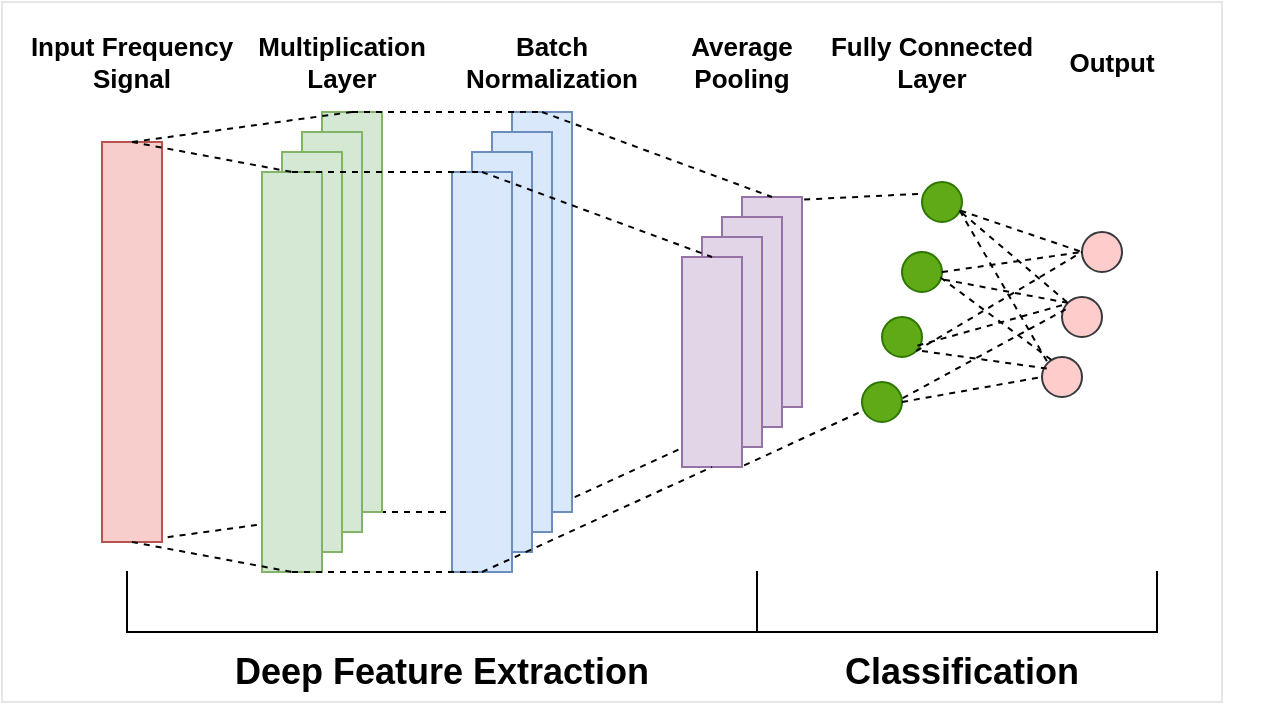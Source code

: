 <mxfile version="12.0.2" type="github" pages="1"><diagram id="eGWpaeMBwCSrlQ4xf-Se" name="Page-1"><mxGraphModel dx="1128" dy="560" grid="1" gridSize="10" guides="1" tooltips="1" connect="1" arrows="1" fold="1" page="1" pageScale="1" pageWidth="827" pageHeight="1169" math="0" shadow="0"><root><mxCell id="0"/><mxCell id="1" parent="0"/><mxCell id="CJAjEIcplmejO2o8FF8V-83" value="" style="rounded=0;whiteSpace=wrap;html=1;fontColor=#99FF99;strokeColor=#E6E6E6;gradientColor=none;fillColor=#ffffff;" parent="1" vertex="1"><mxGeometry x="100" y="50" width="610" height="350" as="geometry"/></mxCell><mxCell id="CJAjEIcplmejO2o8FF8V-37" value="" style="endArrow=none;dashed=1;html=1;entryX=0.5;entryY=1;entryDx=0;entryDy=0;exitX=0.5;exitY=1;exitDx=0;exitDy=0;" parent="1" source="CJAjEIcplmejO2o8FF8V-20" target="CJAjEIcplmejO2o8FF8V-16" edge="1"><mxGeometry width="50" height="50" relative="1" as="geometry"><mxPoint x="360" y="155" as="sourcePoint"/><mxPoint x="475" y="197.5" as="targetPoint"/></mxGeometry></mxCell><mxCell id="CJAjEIcplmejO2o8FF8V-31" value="" style="endArrow=none;dashed=1;html=1;entryX=0.5;entryY=1;entryDx=0;entryDy=0;exitX=0.5;exitY=1;exitDx=0;exitDy=0;" parent="1" source="CJAjEIcplmejO2o8FF8V-20" target="CJAjEIcplmejO2o8FF8V-8" edge="1"><mxGeometry width="50" height="50" relative="1" as="geometry"><mxPoint x="295" y="125" as="sourcePoint"/><mxPoint x="390" y="125" as="targetPoint"/></mxGeometry></mxCell><mxCell id="CJAjEIcplmejO2o8FF8V-13" value="" style="endArrow=none;dashed=1;html=1;entryX=0.5;entryY=1;entryDx=0;entryDy=0;exitX=0.5;exitY=1;exitDx=0;exitDy=0;" parent="1" source="CJAjEIcplmejO2o8FF8V-1" target="CJAjEIcplmejO2o8FF8V-8" edge="1"><mxGeometry width="50" height="50" relative="1" as="geometry"><mxPoint x="165" y="150" as="sourcePoint"/><mxPoint x="305" y="165" as="targetPoint"/></mxGeometry></mxCell><mxCell id="CJAjEIcplmejO2o8FF8V-1" value="" style="rounded=0;whiteSpace=wrap;html=1;fillColor=#f8cecc;strokeColor=#b85450;" parent="1" vertex="1"><mxGeometry x="150" y="120" width="30" height="200" as="geometry"/></mxCell><mxCell id="CJAjEIcplmejO2o8FF8V-2" value="Input Frequency &lt;br style=&quot;font-size: 13px;&quot;&gt;Signal" style="text;html=1;strokeColor=none;fillColor=none;align=center;verticalAlign=middle;whiteSpace=wrap;rounded=0;fontSize=13;fontStyle=1" parent="1" vertex="1"><mxGeometry x="110" y="70" width="110" height="20" as="geometry"/></mxCell><mxCell id="CJAjEIcplmejO2o8FF8V-8" value="" style="rounded=0;whiteSpace=wrap;html=1;fillColor=#d5e8d4;strokeColor=#82b366;" parent="1" vertex="1"><mxGeometry x="260" y="105" width="30" height="200" as="geometry"/></mxCell><mxCell id="CJAjEIcplmejO2o8FF8V-5" value="" style="rounded=0;whiteSpace=wrap;html=1;fillColor=#d5e8d4;strokeColor=#82b366;" parent="1" vertex="1"><mxGeometry x="250" y="115" width="30" height="200" as="geometry"/></mxCell><mxCell id="CJAjEIcplmejO2o8FF8V-6" value="" style="rounded=0;whiteSpace=wrap;html=1;fillColor=#d5e8d4;strokeColor=#82b366;" parent="1" vertex="1"><mxGeometry x="240" y="125" width="30" height="200" as="geometry"/></mxCell><mxCell id="CJAjEIcplmejO2o8FF8V-7" value="" style="rounded=0;whiteSpace=wrap;html=1;fillColor=#d5e8d4;strokeColor=#82b366;" parent="1" vertex="1"><mxGeometry x="230" y="135" width="30" height="200" as="geometry"/></mxCell><mxCell id="CJAjEIcplmejO2o8FF8V-9" value="" style="endArrow=none;dashed=1;html=1;entryX=0.5;entryY=0;entryDx=0;entryDy=0;exitX=0.5;exitY=0;exitDx=0;exitDy=0;" parent="1" source="CJAjEIcplmejO2o8FF8V-1" target="CJAjEIcplmejO2o8FF8V-7" edge="1"><mxGeometry width="50" height="50" relative="1" as="geometry"><mxPoint x="160" y="170" as="sourcePoint"/><mxPoint x="210" y="120" as="targetPoint"/></mxGeometry></mxCell><mxCell id="CJAjEIcplmejO2o8FF8V-10" value="" style="endArrow=none;dashed=1;html=1;entryX=0.5;entryY=1;entryDx=0;entryDy=0;exitX=0.5;exitY=1;exitDx=0;exitDy=0;" parent="1" source="CJAjEIcplmejO2o8FF8V-1" target="CJAjEIcplmejO2o8FF8V-7" edge="1"><mxGeometry width="50" height="50" relative="1" as="geometry"><mxPoint x="145" y="130" as="sourcePoint"/><mxPoint x="285" y="145" as="targetPoint"/></mxGeometry></mxCell><mxCell id="CJAjEIcplmejO2o8FF8V-12" value="" style="endArrow=none;dashed=1;html=1;entryX=0.5;entryY=0;entryDx=0;entryDy=0;exitX=0.5;exitY=0;exitDx=0;exitDy=0;" parent="1" source="CJAjEIcplmejO2o8FF8V-1" target="CJAjEIcplmejO2o8FF8V-8" edge="1"><mxGeometry width="50" height="50" relative="1" as="geometry"><mxPoint x="155" y="140" as="sourcePoint"/><mxPoint x="295" y="155" as="targetPoint"/></mxGeometry></mxCell><mxCell id="CJAjEIcplmejO2o8FF8V-16" value="" style="rounded=0;whiteSpace=wrap;html=1;fillColor=#e1d5e7;strokeColor=#9673a6;" parent="1" vertex="1"><mxGeometry x="470" y="147.5" width="30" height="105" as="geometry"/></mxCell><mxCell id="CJAjEIcplmejO2o8FF8V-17" value="" style="rounded=0;whiteSpace=wrap;html=1;fillColor=#e1d5e7;strokeColor=#9673a6;" parent="1" vertex="1"><mxGeometry x="460" y="157.5" width="30" height="105" as="geometry"/></mxCell><mxCell id="CJAjEIcplmejO2o8FF8V-18" value="" style="rounded=0;whiteSpace=wrap;html=1;fillColor=#e1d5e7;strokeColor=#9673a6;" parent="1" vertex="1"><mxGeometry x="450" y="167.5" width="30" height="105" as="geometry"/></mxCell><mxCell id="CJAjEIcplmejO2o8FF8V-19" value="" style="rounded=0;whiteSpace=wrap;html=1;fillColor=#e1d5e7;strokeColor=#9673a6;" parent="1" vertex="1"><mxGeometry x="440" y="177.5" width="30" height="105" as="geometry"/></mxCell><mxCell id="CJAjEIcplmejO2o8FF8V-20" value="" style="rounded=0;whiteSpace=wrap;html=1;fillColor=#dae8fc;strokeColor=#6c8ebf;" parent="1" vertex="1"><mxGeometry x="355" y="105" width="30" height="200" as="geometry"/></mxCell><mxCell id="CJAjEIcplmejO2o8FF8V-24" value="Multiplication&lt;br style=&quot;font-size: 13px;&quot;&gt;Layer" style="text;html=1;strokeColor=none;fillColor=none;align=center;verticalAlign=middle;whiteSpace=wrap;rounded=0;fontSize=13;fontStyle=1" parent="1" vertex="1"><mxGeometry x="230" y="70" width="80" height="20" as="geometry"/></mxCell><mxCell id="CJAjEIcplmejO2o8FF8V-26" value="Batch&lt;br style=&quot;font-size: 13px;&quot;&gt;Normalization" style="text;html=1;strokeColor=none;fillColor=none;align=center;verticalAlign=middle;whiteSpace=wrap;rounded=0;fontSize=13;fontStyle=1" parent="1" vertex="1"><mxGeometry x="330" y="70" width="90" height="20" as="geometry"/></mxCell><mxCell id="CJAjEIcplmejO2o8FF8V-21" value="" style="rounded=0;whiteSpace=wrap;html=1;fillColor=#dae8fc;strokeColor=#6c8ebf;" parent="1" vertex="1"><mxGeometry x="345" y="115" width="30" height="200" as="geometry"/></mxCell><mxCell id="CJAjEIcplmejO2o8FF8V-22" value="" style="rounded=0;whiteSpace=wrap;html=1;fillColor=#dae8fc;strokeColor=#6c8ebf;" parent="1" vertex="1"><mxGeometry x="335" y="125" width="30" height="200" as="geometry"/></mxCell><mxCell id="CJAjEIcplmejO2o8FF8V-23" value="" style="rounded=0;whiteSpace=wrap;html=1;fillColor=#dae8fc;strokeColor=#6c8ebf;" parent="1" vertex="1"><mxGeometry x="325" y="135" width="30" height="200" as="geometry"/></mxCell><mxCell id="CJAjEIcplmejO2o8FF8V-29" value="" style="endArrow=none;dashed=1;html=1;entryX=0.5;entryY=0;entryDx=0;entryDy=0;exitX=0.5;exitY=0;exitDx=0;exitDy=0;" parent="1" source="CJAjEIcplmejO2o8FF8V-8" target="CJAjEIcplmejO2o8FF8V-20" edge="1"><mxGeometry width="50" height="50" relative="1" as="geometry"><mxPoint x="410" y="120" as="sourcePoint"/><mxPoint x="460" y="70" as="targetPoint"/></mxGeometry></mxCell><mxCell id="CJAjEIcplmejO2o8FF8V-30" value="" style="endArrow=none;dashed=1;html=1;entryX=0.5;entryY=0;entryDx=0;entryDy=0;exitX=0.5;exitY=0;exitDx=0;exitDy=0;" parent="1" source="CJAjEIcplmejO2o8FF8V-7" target="CJAjEIcplmejO2o8FF8V-23" edge="1"><mxGeometry width="50" height="50" relative="1" as="geometry"><mxPoint x="285" y="115" as="sourcePoint"/><mxPoint x="380" y="115" as="targetPoint"/></mxGeometry></mxCell><mxCell id="CJAjEIcplmejO2o8FF8V-32" value="" style="endArrow=none;dashed=1;html=1;entryX=0.5;entryY=1;entryDx=0;entryDy=0;exitX=0.5;exitY=1;exitDx=0;exitDy=0;" parent="1" source="CJAjEIcplmejO2o8FF8V-7" target="CJAjEIcplmejO2o8FF8V-23" edge="1"><mxGeometry width="50" height="50" relative="1" as="geometry"><mxPoint x="305" y="135" as="sourcePoint"/><mxPoint x="400" y="135" as="targetPoint"/></mxGeometry></mxCell><mxCell id="CJAjEIcplmejO2o8FF8V-33" value="" style="endArrow=none;dashed=1;html=1;entryX=0.5;entryY=0;entryDx=0;entryDy=0;exitX=0.5;exitY=0;exitDx=0;exitDy=0;" parent="1" source="CJAjEIcplmejO2o8FF8V-23" target="CJAjEIcplmejO2o8FF8V-19" edge="1"><mxGeometry width="50" height="50" relative="1" as="geometry"><mxPoint x="315" y="145" as="sourcePoint"/><mxPoint x="410" y="145" as="targetPoint"/></mxGeometry></mxCell><mxCell id="CJAjEIcplmejO2o8FF8V-34" value="" style="endArrow=none;dashed=1;html=1;entryX=0.5;entryY=1;entryDx=0;entryDy=0;exitX=0.5;exitY=1;exitDx=0;exitDy=0;" parent="1" source="CJAjEIcplmejO2o8FF8V-23" target="CJAjEIcplmejO2o8FF8V-19" edge="1"><mxGeometry width="50" height="50" relative="1" as="geometry"><mxPoint x="325" y="155" as="sourcePoint"/><mxPoint x="420" y="155" as="targetPoint"/></mxGeometry></mxCell><mxCell id="CJAjEIcplmejO2o8FF8V-35" value="Average&lt;br style=&quot;font-size: 13px;&quot;&gt;Pooling" style="text;html=1;strokeColor=none;fillColor=none;align=center;verticalAlign=middle;whiteSpace=wrap;rounded=0;fontSize=13;fontStyle=1" parent="1" vertex="1"><mxGeometry x="440" y="70" width="60" height="20" as="geometry"/></mxCell><mxCell id="CJAjEIcplmejO2o8FF8V-36" value="" style="endArrow=none;dashed=1;html=1;entryX=0.5;entryY=0;entryDx=0;entryDy=0;exitX=0.5;exitY=0;exitDx=0;exitDy=0;" parent="1" source="CJAjEIcplmejO2o8FF8V-20" target="CJAjEIcplmejO2o8FF8V-16" edge="1"><mxGeometry width="50" height="50" relative="1" as="geometry"><mxPoint x="350" y="145" as="sourcePoint"/><mxPoint x="465" y="187.5" as="targetPoint"/></mxGeometry></mxCell><mxCell id="CJAjEIcplmejO2o8FF8V-39" value="Fully Connected&lt;br style=&quot;font-size: 13px;&quot;&gt;Layer" style="text;html=1;strokeColor=none;fillColor=none;align=center;verticalAlign=middle;whiteSpace=wrap;rounded=0;fontSize=13;fontStyle=1" parent="1" vertex="1"><mxGeometry x="510" y="70" width="110" height="20" as="geometry"/></mxCell><mxCell id="CJAjEIcplmejO2o8FF8V-41" value="" style="ellipse;whiteSpace=wrap;html=1;aspect=fixed;fillColor=#60a917;strokeColor=#2D7600;fontColor=#ffffff;" parent="1" vertex="1"><mxGeometry x="550" y="175" width="20" height="20" as="geometry"/></mxCell><mxCell id="CJAjEIcplmejO2o8FF8V-44" value="" style="ellipse;whiteSpace=wrap;html=1;aspect=fixed;fillColor=#60a917;strokeColor=#2D7600;fontColor=#ffffff;" parent="1" vertex="1"><mxGeometry x="530" y="240" width="20" height="20" as="geometry"/></mxCell><mxCell id="CJAjEIcplmejO2o8FF8V-54" value="" style="endArrow=none;dashed=1;html=1;entryX=-0.045;entryY=0.296;entryDx=0;entryDy=0;exitX=1.036;exitY=0.012;exitDx=0;exitDy=0;exitPerimeter=0;entryPerimeter=0;" parent="1" source="CJAjEIcplmejO2o8FF8V-16" target="CJAjEIcplmejO2o8FF8V-57" edge="1"><mxGeometry width="50" height="50" relative="1" as="geometry"><mxPoint x="540" y="180" as="sourcePoint"/><mxPoint x="590" y="130" as="targetPoint"/></mxGeometry></mxCell><mxCell id="CJAjEIcplmejO2o8FF8V-55" value="" style="endArrow=none;dashed=1;html=1;exitX=1.036;exitY=0.992;exitDx=0;exitDy=0;exitPerimeter=0;" parent="1" source="CJAjEIcplmejO2o8FF8V-19" target="CJAjEIcplmejO2o8FF8V-44" edge="1"><mxGeometry width="50" height="50" relative="1" as="geometry"><mxPoint x="511.08" y="158.76" as="sourcePoint"/><mxPoint x="630" y="180" as="targetPoint"/></mxGeometry></mxCell><mxCell id="CJAjEIcplmejO2o8FF8V-56" value="Output" style="text;html=1;strokeColor=none;fillColor=none;align=center;verticalAlign=middle;whiteSpace=wrap;rounded=0;fontSize=13;fontStyle=1" parent="1" vertex="1"><mxGeometry x="630" y="70" width="50" height="20" as="geometry"/></mxCell><mxCell id="CJAjEIcplmejO2o8FF8V-57" value="" style="ellipse;whiteSpace=wrap;html=1;aspect=fixed;fontStyle=1;fillColor=#60a917;strokeColor=#2D7600;fontColor=#ffffff;" parent="1" vertex="1"><mxGeometry x="560" y="140" width="20" height="20" as="geometry"/></mxCell><mxCell id="CJAjEIcplmejO2o8FF8V-58" value="" style="ellipse;whiteSpace=wrap;html=1;aspect=fixed;fontStyle=1;fillColor=#60a917;strokeColor=#2D7600;fontColor=#ffffff;" parent="1" vertex="1"><mxGeometry x="540" y="207.5" width="20" height="20" as="geometry"/></mxCell><mxCell id="CJAjEIcplmejO2o8FF8V-59" value="" style="ellipse;whiteSpace=wrap;html=1;aspect=fixed;fontStyle=1;fillColor=#ffcccc;strokeColor=#36393d;" parent="1" vertex="1"><mxGeometry x="640" y="165" width="20" height="20" as="geometry"/></mxCell><mxCell id="CJAjEIcplmejO2o8FF8V-60" value="" style="ellipse;whiteSpace=wrap;html=1;aspect=fixed;fillColor=#ffcccc;strokeColor=#36393d;" parent="1" vertex="1"><mxGeometry x="630" y="197.5" width="20" height="20" as="geometry"/></mxCell><mxCell id="CJAjEIcplmejO2o8FF8V-61" value="" style="ellipse;whiteSpace=wrap;html=1;aspect=fixed;fillColor=#ffcccc;strokeColor=#36393d;" parent="1" vertex="1"><mxGeometry x="620" y="227.5" width="20" height="20" as="geometry"/></mxCell><mxCell id="CJAjEIcplmejO2o8FF8V-64" value="" style="endArrow=none;dashed=1;html=1;entryX=0;entryY=0.5;entryDx=0;entryDy=0;exitX=0.961;exitY=0.715;exitDx=0;exitDy=0;exitPerimeter=0;" parent="1" source="CJAjEIcplmejO2o8FF8V-57" target="CJAjEIcplmejO2o8FF8V-59" edge="1"><mxGeometry width="50" height="50" relative="1" as="geometry"><mxPoint x="590" y="187.5" as="sourcePoint"/><mxPoint x="640" y="137.5" as="targetPoint"/></mxGeometry></mxCell><mxCell id="CJAjEIcplmejO2o8FF8V-65" value="" style="endArrow=none;dashed=1;html=1;entryX=0;entryY=0;entryDx=0;entryDy=0;exitX=0.998;exitY=0.771;exitDx=0;exitDy=0;exitPerimeter=0;" parent="1" source="CJAjEIcplmejO2o8FF8V-57" target="CJAjEIcplmejO2o8FF8V-60" edge="1"><mxGeometry width="50" height="50" relative="1" as="geometry"><mxPoint x="599.22" y="161.8" as="sourcePoint"/><mxPoint x="640" y="187.5" as="targetPoint"/></mxGeometry></mxCell><mxCell id="CJAjEIcplmejO2o8FF8V-66" value="" style="endArrow=none;dashed=1;html=1;entryX=0;entryY=0;entryDx=0;entryDy=0;exitX=0.943;exitY=0.715;exitDx=0;exitDy=0;exitPerimeter=0;" parent="1" source="CJAjEIcplmejO2o8FF8V-57" target="CJAjEIcplmejO2o8FF8V-61" edge="1"><mxGeometry width="50" height="50" relative="1" as="geometry"><mxPoint x="599.96" y="162.92" as="sourcePoint"/><mxPoint x="622.929" y="210.429" as="targetPoint"/></mxGeometry></mxCell><mxCell id="CJAjEIcplmejO2o8FF8V-67" value="" style="endArrow=none;dashed=1;html=1;entryX=0;entryY=0.5;entryDx=0;entryDy=0;exitX=1;exitY=0.5;exitDx=0;exitDy=0;" parent="1" source="CJAjEIcplmejO2o8FF8V-41" target="CJAjEIcplmejO2o8FF8V-59" edge="1"><mxGeometry width="50" height="50" relative="1" as="geometry"><mxPoint x="598.86" y="161.8" as="sourcePoint"/><mxPoint x="602.929" y="240.429" as="targetPoint"/></mxGeometry></mxCell><mxCell id="CJAjEIcplmejO2o8FF8V-68" value="" style="endArrow=none;dashed=1;html=1;entryX=0;entryY=0;entryDx=0;entryDy=0;exitX=1.054;exitY=0.692;exitDx=0;exitDy=0;exitPerimeter=0;" parent="1" source="CJAjEIcplmejO2o8FF8V-41" target="CJAjEIcplmejO2o8FF8V-60" edge="1"><mxGeometry width="50" height="50" relative="1" as="geometry"><mxPoint x="580" y="195" as="sourcePoint"/><mxPoint x="640" y="187.5" as="targetPoint"/></mxGeometry></mxCell><mxCell id="CJAjEIcplmejO2o8FF8V-69" value="" style="endArrow=none;dashed=1;html=1;entryX=0.276;entryY=0.104;entryDx=0;entryDy=0;exitX=0.961;exitY=0.636;exitDx=0;exitDy=0;entryPerimeter=0;exitPerimeter=0;" parent="1" source="CJAjEIcplmejO2o8FF8V-41" target="CJAjEIcplmejO2o8FF8V-61" edge="1"><mxGeometry width="50" height="50" relative="1" as="geometry"><mxPoint x="590" y="205" as="sourcePoint"/><mxPoint x="650" y="197.5" as="targetPoint"/></mxGeometry></mxCell><mxCell id="CJAjEIcplmejO2o8FF8V-70" value="" style="endArrow=none;dashed=1;html=1;entryX=0.128;entryY=0.289;entryDx=0;entryDy=0;entryPerimeter=0;" parent="1" target="CJAjEIcplmejO2o8FF8V-61" edge="1"><mxGeometry width="50" height="50" relative="1" as="geometry"><mxPoint x="560" y="224.5" as="sourcePoint"/><mxPoint x="660" y="207.5" as="targetPoint"/></mxGeometry></mxCell><mxCell id="CJAjEIcplmejO2o8FF8V-71" value="" style="endArrow=none;dashed=1;html=1;entryX=0;entryY=0.5;entryDx=0;entryDy=0;exitX=1;exitY=1;exitDx=0;exitDy=0;" parent="1" source="CJAjEIcplmejO2o8FF8V-58" target="CJAjEIcplmejO2o8FF8V-59" edge="1"><mxGeometry width="50" height="50" relative="1" as="geometry"><mxPoint x="560.7" y="234.02" as="sourcePoint"/><mxPoint x="602.56" y="243.28" as="targetPoint"/></mxGeometry></mxCell><mxCell id="CJAjEIcplmejO2o8FF8V-72" value="" style="endArrow=none;dashed=1;html=1;entryX=0.035;entryY=0.197;entryDx=0;entryDy=0;exitX=0.887;exitY=0.715;exitDx=0;exitDy=0;entryPerimeter=0;exitPerimeter=0;" parent="1" source="CJAjEIcplmejO2o8FF8V-58" target="CJAjEIcplmejO2o8FF8V-60" edge="1"><mxGeometry width="50" height="50" relative="1" as="geometry"><mxPoint x="570.7" y="244.02" as="sourcePoint"/><mxPoint x="612.56" y="253.28" as="targetPoint"/></mxGeometry></mxCell><mxCell id="CJAjEIcplmejO2o8FF8V-73" value="" style="endArrow=none;dashed=1;html=1;entryX=0;entryY=0.5;entryDx=0;entryDy=0;exitX=1;exitY=0.5;exitDx=0;exitDy=0;" parent="1" source="CJAjEIcplmejO2o8FF8V-44" target="CJAjEIcplmejO2o8FF8V-61" edge="1"><mxGeometry width="50" height="50" relative="1" as="geometry"><mxPoint x="580.7" y="254.02" as="sourcePoint"/><mxPoint x="622.56" y="263.28" as="targetPoint"/></mxGeometry></mxCell><mxCell id="CJAjEIcplmejO2o8FF8V-74" value="" style="endArrow=none;dashed=1;html=1;entryX=0.091;entryY=0.308;entryDx=0;entryDy=0;exitX=1.017;exitY=0.405;exitDx=0;exitDy=0;entryPerimeter=0;exitPerimeter=0;" parent="1" source="CJAjEIcplmejO2o8FF8V-44" target="CJAjEIcplmejO2o8FF8V-60" edge="1"><mxGeometry width="50" height="50" relative="1" as="geometry"><mxPoint x="590.7" y="264.02" as="sourcePoint"/><mxPoint x="632.56" y="273.28" as="targetPoint"/></mxGeometry></mxCell><mxCell id="CJAjEIcplmejO2o8FF8V-76" value="" style="shape=partialRectangle;whiteSpace=wrap;html=1;bottom=1;right=1;left=1;top=0;fillColor=none;routingCenterX=-0.5;fontColor=#99FF99;" parent="1" vertex="1"><mxGeometry x="162.5" y="335" width="315" height="30" as="geometry"/></mxCell><mxCell id="CJAjEIcplmejO2o8FF8V-78" value="" style="shape=partialRectangle;whiteSpace=wrap;html=1;bottom=1;right=1;left=1;top=0;fillColor=none;routingCenterX=-0.5;fontColor=#99FF99;" parent="1" vertex="1"><mxGeometry x="477.5" y="335" width="200" height="30" as="geometry"/></mxCell><mxCell id="CJAjEIcplmejO2o8FF8V-81" value="Deep Feature Extraction" style="text;html=1;strokeColor=none;fillColor=none;align=center;verticalAlign=middle;whiteSpace=wrap;rounded=0;fontSize=18;fontStyle=1" parent="1" vertex="1"><mxGeometry x="170" y="370" width="300" height="30" as="geometry"/></mxCell><mxCell id="CJAjEIcplmejO2o8FF8V-82" value="Classification" style="text;html=1;strokeColor=none;fillColor=none;align=center;verticalAlign=middle;whiteSpace=wrap;rounded=0;fontSize=18;fontStyle=1;" parent="1" vertex="1"><mxGeometry x="430" y="370" width="300" height="30" as="geometry"/></mxCell></root></mxGraphModel></diagram></mxfile>